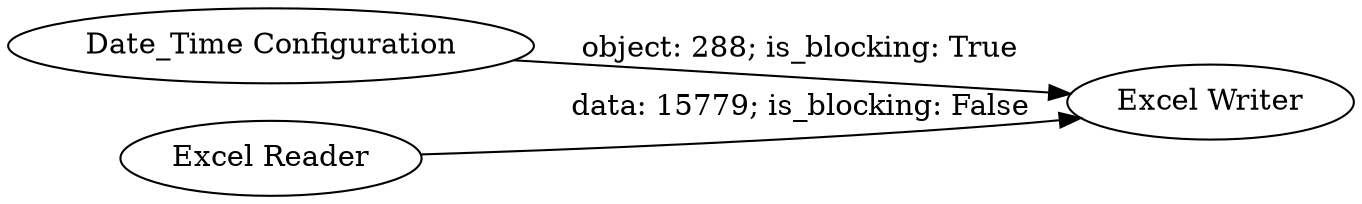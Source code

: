 digraph {
	"907302652450572328_3" [label="Date_Time Configuration"]
	"907302652450572328_1" [label="Excel Reader"]
	"907302652450572328_2" [label="Excel Writer"]
	"907302652450572328_1" -> "907302652450572328_2" [label="data: 15779; is_blocking: False"]
	"907302652450572328_3" -> "907302652450572328_2" [label="object: 288; is_blocking: True"]
	rankdir=LR
}
